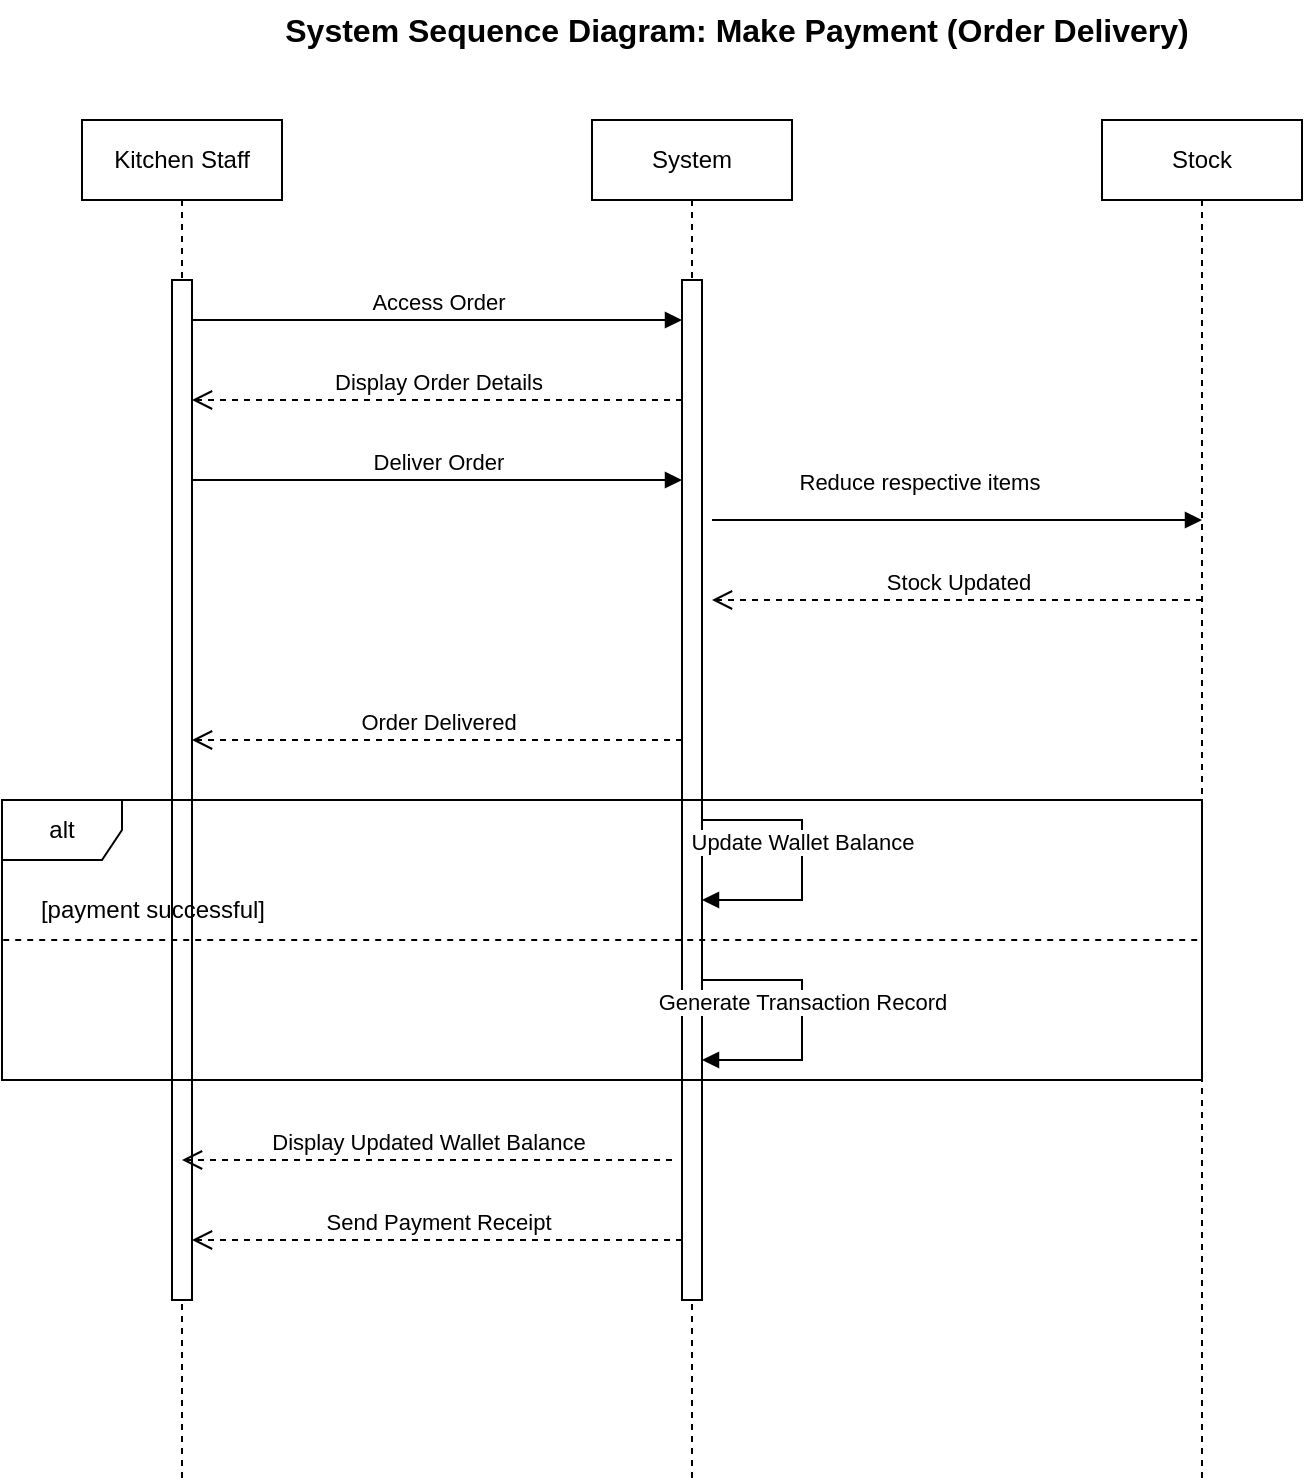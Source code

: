 <mxfile version="27.0.2">
  <diagram id="JV4PbgViDQK4fZMvjVVX" name="Order Delivery">
    <mxGraphModel dx="786" dy="516" grid="1" gridSize="10" guides="1" tooltips="1" connect="1" arrows="1" fold="1" page="1" pageScale="1" pageWidth="850" pageHeight="1100" math="0" shadow="0">
      <root>
        <mxCell id="0" />
        <mxCell id="1" parent="0" />
        <mxCell id="Hs5-Vx3Zt_2zzwW9cqEZ-1" value="&lt;font style=&quot;font-size: 16px;&quot;&gt;&lt;b&gt;System Sequence Diagram: Make Payment (Order Delivery)&lt;/b&gt;&lt;/font&gt;" style="text;html=1;strokeColor=none;fillColor=none;align=center;verticalAlign=middle;whiteSpace=wrap;rounded=0;" parent="1" vertex="1">
          <mxGeometry x="215" y="20" width="465" height="30" as="geometry" />
        </mxCell>
        <mxCell id="Hs5-Vx3Zt_2zzwW9cqEZ-2" value="Kitchen Staff" style="shape=umlLifeline;perimeter=lifelinePerimeter;whiteSpace=wrap;html=1;container=1;dropTarget=0;collapsible=0;recursiveResize=0;outlineConnect=0;portConstraint=eastwest;newEdgeStyle={&quot;curved&quot;:0,&quot;rounded&quot;:0};" parent="1" vertex="1">
          <mxGeometry x="120" y="80" width="100" height="680" as="geometry" />
        </mxCell>
        <mxCell id="Hs5-Vx3Zt_2zzwW9cqEZ-3" value="" style="html=1;points=[[0,0,0,0,5],[0,1,0,0,-5],[1,0,0,0,5],[1,1,0,0,-5]];perimeter=orthogonalPerimeter;outlineConnect=0;targetShapes=umlLifeline;portConstraint=eastwest;newEdgeStyle={&quot;curved&quot;:0,&quot;rounded&quot;:0};" parent="Hs5-Vx3Zt_2zzwW9cqEZ-2" vertex="1">
          <mxGeometry x="45" y="80" width="10" height="510" as="geometry" />
        </mxCell>
        <mxCell id="Hs5-Vx3Zt_2zzwW9cqEZ-4" value="System" style="shape=umlLifeline;perimeter=lifelinePerimeter;whiteSpace=wrap;html=1;container=1;dropTarget=0;collapsible=0;recursiveResize=0;outlineConnect=0;portConstraint=eastwest;newEdgeStyle={&quot;curved&quot;:0,&quot;rounded&quot;:0};" parent="1" vertex="1">
          <mxGeometry x="375" y="80" width="100" height="680" as="geometry" />
        </mxCell>
        <mxCell id="Hs5-Vx3Zt_2zzwW9cqEZ-5" value="" style="html=1;points=[[0,0,0,0,5],[0,1,0,0,-5],[1,0,0,0,5],[1,1,0,0,-5]];perimeter=orthogonalPerimeter;outlineConnect=0;targetShapes=umlLifeline;portConstraint=eastwest;newEdgeStyle={&quot;curved&quot;:0,&quot;rounded&quot;:0};" parent="Hs5-Vx3Zt_2zzwW9cqEZ-4" vertex="1">
          <mxGeometry x="45" y="80" width="10" height="510" as="geometry" />
        </mxCell>
        <mxCell id="Hs5-Vx3Zt_2zzwW9cqEZ-6" value="Stock" style="shape=umlLifeline;perimeter=lifelinePerimeter;whiteSpace=wrap;html=1;container=1;dropTarget=0;collapsible=0;recursiveResize=0;outlineConnect=0;portConstraint=eastwest;newEdgeStyle={&quot;curved&quot;:0,&quot;rounded&quot;:0};" parent="1" vertex="1">
          <mxGeometry x="630" y="80" width="100" height="680" as="geometry" />
        </mxCell>
        <mxCell id="Hs5-Vx3Zt_2zzwW9cqEZ-8" value="Access Order" style="html=1;verticalAlign=bottom;endArrow=block;curved=0;rounded=0;" parent="1" source="Hs5-Vx3Zt_2zzwW9cqEZ-3" target="Hs5-Vx3Zt_2zzwW9cqEZ-5" edge="1">
          <mxGeometry width="80" relative="1" as="geometry">
            <mxPoint x="385" y="190" as="sourcePoint" />
            <mxPoint x="465" y="190" as="targetPoint" />
            <Array as="points">
              <mxPoint x="300" y="180" />
            </Array>
          </mxGeometry>
        </mxCell>
        <mxCell id="Hs5-Vx3Zt_2zzwW9cqEZ-9" value="Display Order Details" style="html=1;verticalAlign=bottom;endArrow=open;dashed=1;endSize=8;curved=0;rounded=0;" parent="1" source="Hs5-Vx3Zt_2zzwW9cqEZ-5" target="Hs5-Vx3Zt_2zzwW9cqEZ-3" edge="1">
          <mxGeometry relative="1" as="geometry">
            <mxPoint x="465" y="190" as="sourcePoint" />
            <mxPoint x="385" y="190" as="targetPoint" />
            <Array as="points">
              <mxPoint x="300" y="220" />
            </Array>
          </mxGeometry>
        </mxCell>
        <mxCell id="Hs5-Vx3Zt_2zzwW9cqEZ-10" value="Deliver Order" style="html=1;verticalAlign=bottom;endArrow=block;curved=0;rounded=0;" parent="1" source="Hs5-Vx3Zt_2zzwW9cqEZ-3" target="Hs5-Vx3Zt_2zzwW9cqEZ-5" edge="1">
          <mxGeometry width="80" relative="1" as="geometry">
            <mxPoint x="385" y="270" as="sourcePoint" />
            <mxPoint x="465" y="270" as="targetPoint" />
            <Array as="points">
              <mxPoint x="300" y="260" />
            </Array>
          </mxGeometry>
        </mxCell>
        <mxCell id="Hs5-Vx3Zt_2zzwW9cqEZ-11" value="Order Delivered" style="html=1;verticalAlign=bottom;endArrow=open;dashed=1;endSize=8;curved=0;rounded=0;" parent="1" edge="1">
          <mxGeometry relative="1" as="geometry">
            <mxPoint x="420" y="390" as="sourcePoint" />
            <mxPoint x="175" y="390" as="targetPoint" />
            <Array as="points">
              <mxPoint x="300" y="390" />
            </Array>
          </mxGeometry>
        </mxCell>
        <mxCell id="Hs5-Vx3Zt_2zzwW9cqEZ-13" value="Reduce respective items&amp;nbsp;" style="html=1;verticalAlign=bottom;endArrow=block;curved=0;rounded=0;" parent="1" edge="1">
          <mxGeometry x="-0.143" y="10" width="80" relative="1" as="geometry">
            <mxPoint x="435" y="280" as="sourcePoint" />
            <mxPoint x="680" y="280" as="targetPoint" />
            <Array as="points">
              <mxPoint x="555" y="280" />
            </Array>
            <mxPoint as="offset" />
          </mxGeometry>
        </mxCell>
        <mxCell id="Hs5-Vx3Zt_2zzwW9cqEZ-18" value="Update Wallet Balance" style="html=1;verticalAlign=bottom;endArrow=block;curved=0;rounded=0;" parent="1" edge="1">
          <mxGeometry width="80" relative="1" as="geometry">
            <mxPoint x="430" y="430" as="sourcePoint" />
            <mxPoint x="430" y="470" as="targetPoint" />
            <Array as="points">
              <mxPoint x="480" y="430" />
              <mxPoint x="480" y="470" />
            </Array>
          </mxGeometry>
        </mxCell>
        <mxCell id="Hs5-Vx3Zt_2zzwW9cqEZ-19" value="Generate Transaction Record" style="html=1;verticalAlign=bottom;endArrow=block;curved=0;rounded=0;" parent="1" edge="1">
          <mxGeometry width="80" relative="1" as="geometry">
            <mxPoint x="430" y="510" as="sourcePoint" />
            <mxPoint x="430" y="550" as="targetPoint" />
            <Array as="points">
              <mxPoint x="480" y="510" />
              <mxPoint x="480" y="550" />
            </Array>
          </mxGeometry>
        </mxCell>
        <mxCell id="Hs5-Vx3Zt_2zzwW9cqEZ-20" value="Display Updated Wallet Balance" style="html=1;verticalAlign=bottom;endArrow=open;dashed=1;endSize=8;curved=0;rounded=0;" parent="1" edge="1">
          <mxGeometry relative="1" as="geometry">
            <mxPoint x="415" y="600" as="sourcePoint" />
            <mxPoint x="170" y="600" as="targetPoint" />
            <Array as="points">
              <mxPoint x="295" y="600" />
            </Array>
          </mxGeometry>
        </mxCell>
        <mxCell id="Hs5-Vx3Zt_2zzwW9cqEZ-21" value="Send Payment Receipt" style="html=1;verticalAlign=bottom;endArrow=open;dashed=1;endSize=8;curved=0;rounded=0;" parent="1" edge="1">
          <mxGeometry relative="1" as="geometry">
            <mxPoint x="420" y="640" as="sourcePoint" />
            <mxPoint x="175" y="640" as="targetPoint" />
            <Array as="points">
              <mxPoint x="300" y="640" />
            </Array>
          </mxGeometry>
        </mxCell>
        <mxCell id="Hs5-Vx3Zt_2zzwW9cqEZ-22" value="alt" style="shape=umlFrame;whiteSpace=wrap;html=1;pointerEvents=0;" parent="1" vertex="1">
          <mxGeometry x="80" y="420" width="600" height="140" as="geometry" />
        </mxCell>
        <mxCell id="Hs5-Vx3Zt_2zzwW9cqEZ-23" value="[payment successful]" style="text;html=1;align=center;verticalAlign=middle;resizable=0;points=[];autosize=1;strokeColor=none;fillColor=none;" parent="1" vertex="1">
          <mxGeometry x="90" y="460" width="130" height="30" as="geometry" />
        </mxCell>
        <mxCell id="Hs5-Vx3Zt_2zzwW9cqEZ-24" value="" style="endArrow=none;dashed=1;html=1;rounded=0;exitX=0.001;exitY=0.5;exitDx=0;exitDy=0;exitPerimeter=0;entryX=1;entryY=0.5;entryDx=0;entryDy=0;" parent="1" source="Hs5-Vx3Zt_2zzwW9cqEZ-22" target="Hs5-Vx3Zt_2zzwW9cqEZ-22" edge="1">
          <mxGeometry width="50" height="50" relative="1" as="geometry">
            <mxPoint x="400" y="470" as="sourcePoint" />
            <mxPoint x="450" y="420" as="targetPoint" />
          </mxGeometry>
        </mxCell>
        <mxCell id="fmgpJM9rjkqHPnehZGSX-1" value="Stock Updated" style="html=1;verticalAlign=bottom;endArrow=open;dashed=1;endSize=8;curved=0;rounded=0;" parent="1" edge="1">
          <mxGeometry relative="1" as="geometry">
            <mxPoint x="680" y="320" as="sourcePoint" />
            <mxPoint x="435" y="320" as="targetPoint" />
            <Array as="points">
              <mxPoint x="605" y="320" />
              <mxPoint x="555" y="320" />
            </Array>
          </mxGeometry>
        </mxCell>
      </root>
    </mxGraphModel>
  </diagram>
</mxfile>
